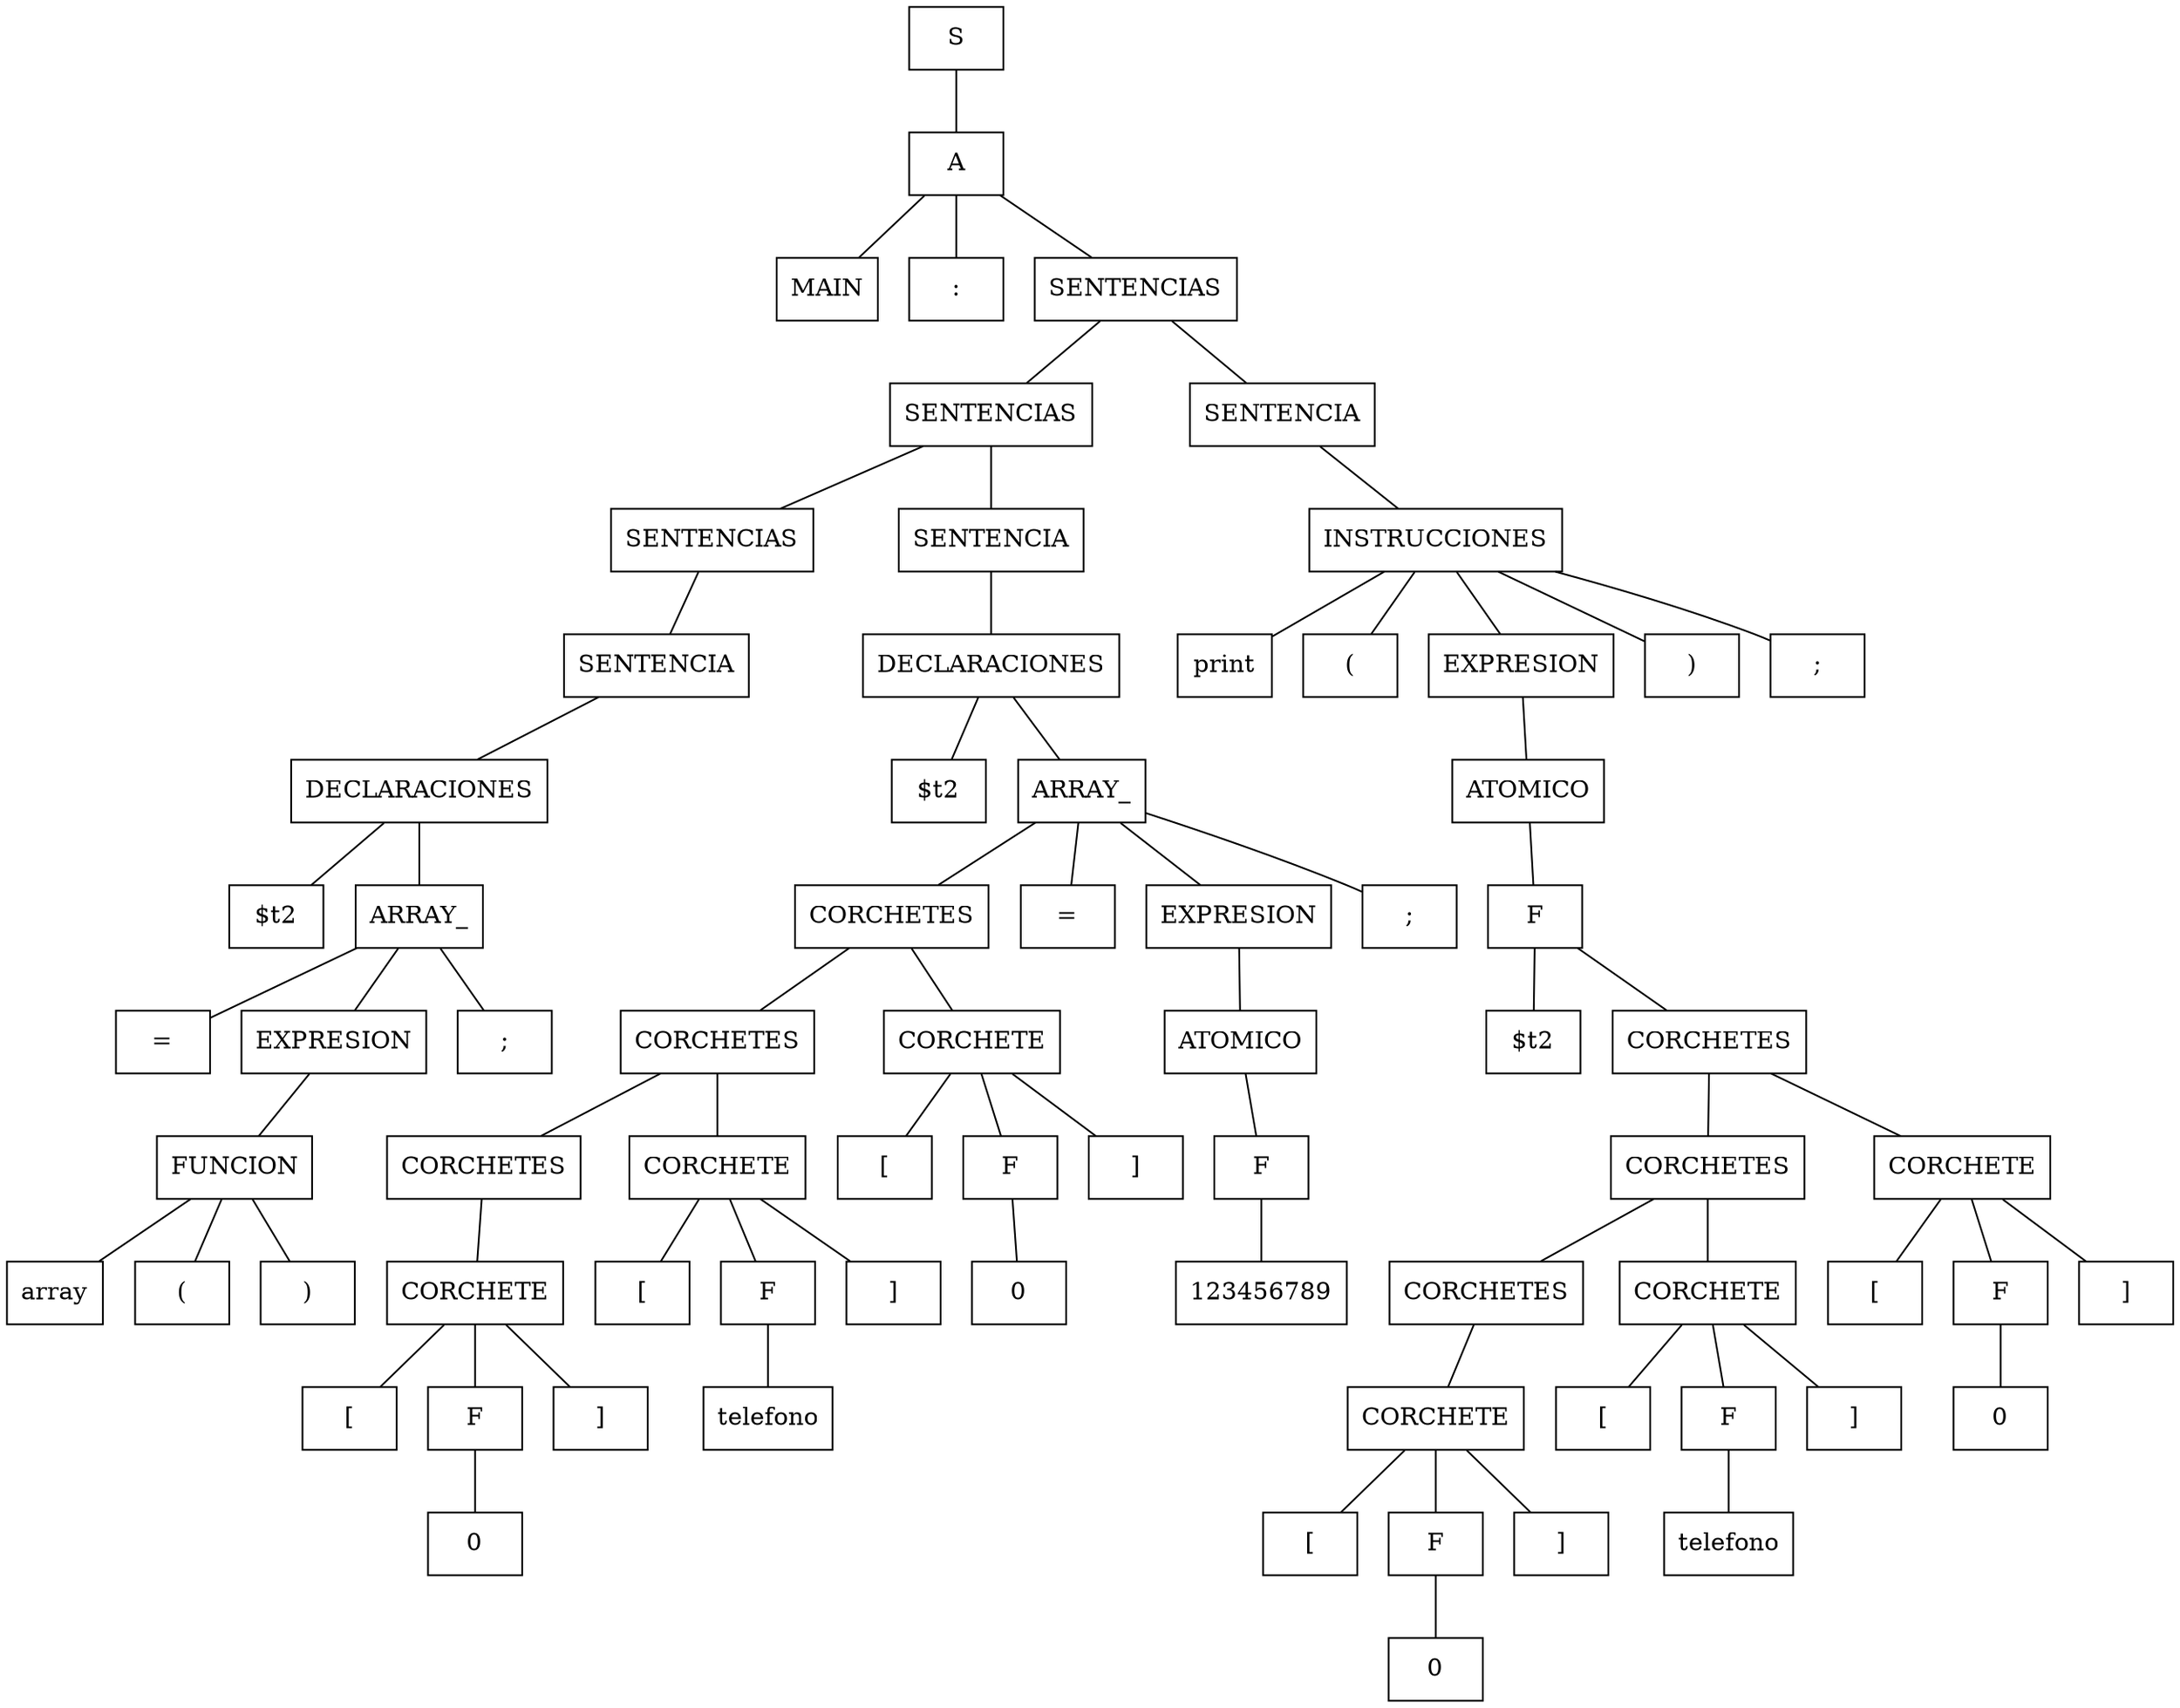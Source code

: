 graph ""{ node [shape=box];

n002;
n002 [label="array"] ;
n003;
n003 [label="("] ;
n004;
n004 [label=")"] ;
n005;
n005 [label="FUNCION"] ;
n005 -- n002;
n005 -- n003;
n005 -- n004;
n006 [label="="] ;
n007 [label="EXPRESION"] ;
n007 -- n005;
n008 [label=";"] ;
n0010 [label="$t2"] ;
n0011 [label="ARRAY_"] ;
n0011 -- n006;
n0011 -- n007;
n0011 -- n008;
n0013 [label="DECLARACIONES"] ;
n0013 -- n0010;
n0013 -- n0011;
n0015 [label="SENTENCIA"] ;
n0015 -- n0013;
n0016;
n0016 [label="0"] ;
n0017;
n0017 [label="["] ;
n0018 [label="F"] ;
n0018 -- n0016;
n0019 [label="]"] ;
n0020 [label="CORCHETE"] ;
n0020 -- n0017;
n0020 -- n0018;
n0020 -- n0019;
n0021;
n0021 [label="telefono"] ;
n0022;
n0022 [label="["] ;
n0023 [label="F"] ;
n0023 -- n0021;
n0024 [label="]"] ;
n0025 [label="CORCHETES"] ;
n0025 -- n0020;
n0026 [label="CORCHETE"] ;
n0026 -- n0022;
n0026 -- n0023;
n0026 -- n0024;
n0027;
n0027 [label="0"] ;
n0028;
n0028 [label="["] ;
n0029 [label="F"] ;
n0029 -- n0027;
n0030 [label="]"] ;
n0031 [label="CORCHETES"] ;
n0031 -- n0025;
n0031 -- n0026;
n0032 [label="CORCHETE"] ;
n0032 -- n0028;
n0032 -- n0029;
n0032 -- n0030;
n0033;
n0033 [label="123456789"] ;
n0034;
n0034 [label="F"] ;
n0034 -- n0033;
n0035;
n0035 [label="ATOMICO"] ;
n0035 -- n0034;
n0036 [label="CORCHETES"] ;
n0036 -- n0031;
n0036 -- n0032;
n0037 [label="="] ;
n0038 [label="EXPRESION"] ;
n0038 -- n0035;
n0039 [label=";"] ;
n0040 [label="$t2"] ;
n0041 [label="ARRAY_"] ;
n0041 -- n0036;
n0041 -- n0037;
n0041 -- n0038;
n0041 -- n0039;
n0043 [label="DECLARACIONES"] ;
n0043 -- n0040;
n0043 -- n0041;
n0045 [label="SENTENCIAS"] ;
n0045 -- n0015;
n0046 [label="SENTENCIA"] ;
n0046 -- n0043;
n0047;
n0047 [label="0"] ;
n0048;
n0048 [label="["] ;
n0049 [label="F"] ;
n0049 -- n0047;
n0050 [label="]"] ;
n0051 [label="CORCHETE"] ;
n0051 -- n0048;
n0051 -- n0049;
n0051 -- n0050;
n0052;
n0052 [label="telefono"] ;
n0053;
n0053 [label="["] ;
n0054 [label="F"] ;
n0054 -- n0052;
n0055 [label="]"] ;
n0056 [label="CORCHETES"] ;
n0056 -- n0051;
n0057 [label="CORCHETE"] ;
n0057 -- n0053;
n0057 -- n0054;
n0057 -- n0055;
n0058;
n0058 [label="0"] ;
n0059;
n0059 [label="["] ;
n0060 [label="F"] ;
n0060 -- n0058;
n0061 [label="]"] ;
n0062 [label="CORCHETES"] ;
n0062 -- n0056;
n0062 -- n0057;
n0063 [label="CORCHETE"] ;
n0063 -- n0059;
n0063 -- n0060;
n0063 -- n0061;
n0065 [label="$t2"] ;
n0066 [label="CORCHETES"] ;
n0066 -- n0062;
n0066 -- n0063;
n0067;
n0067 [label="F"] ;
n0067 -- n0065;
n0067 -- n0066;
n0068;
n0068 [label="ATOMICO"] ;
n0068 -- n0067;
n0069 [label="print"] ;
n0070 [label="("] ;
n0071 [label="EXPRESION"] ;
n0072 [label=")"] ;
n0073 [label=";"] ;
n0071 -- n0068;
n0074 [label="INSTRUCCIONES"] ;
n0074 -- n0069;
n0074 -- n0070;
n0074 -- n0071;
n0074 -- n0072;
n0074 -- n0073;
n0076 [label="SENTENCIAS"] ;
n0076 -- n0045;
n0076 -- n0046;
n0077 [label="SENTENCIA"] ;
n0077 -- n0074;
n0079 [label="MAIN"] ;
n0080 [label=":"] ;
n0081 [label="SENTENCIAS"] ;
n0081 -- n0076;
n0081 -- n0077;
n0082 [label="A"] ;
n0082 -- n0079;
n0082 -- n0080;
n0082 -- n0081;
n0083 [label="S"] ;
n0083 -- n0082;
}